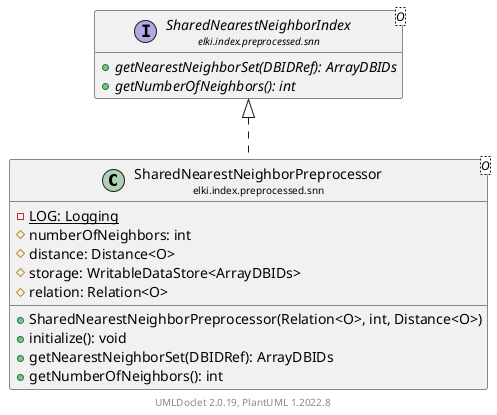 @startuml
    remove .*\.(Instance|Par|Parameterizer|Factory)$
    set namespaceSeparator none
    hide empty fields
    hide empty methods

    class "<size:14>SharedNearestNeighborPreprocessor\n<size:10>elki.index.preprocessed.snn" as elki.index.preprocessed.snn.SharedNearestNeighborPreprocessor<O> [[SharedNearestNeighborPreprocessor.html]] {
        {static} -LOG: Logging
        #numberOfNeighbors: int
        #distance: Distance<O>
        #storage: WritableDataStore<ArrayDBIDs>
        #relation: Relation<O>
        +SharedNearestNeighborPreprocessor(Relation<O>, int, Distance<O>)
        +initialize(): void
        +getNearestNeighborSet(DBIDRef): ArrayDBIDs
        +getNumberOfNeighbors(): int
    }

    interface "<size:14>SharedNearestNeighborIndex\n<size:10>elki.index.preprocessed.snn" as elki.index.preprocessed.snn.SharedNearestNeighborIndex<O> [[SharedNearestNeighborIndex.html]] {
        {abstract} +getNearestNeighborSet(DBIDRef): ArrayDBIDs
        {abstract} +getNumberOfNeighbors(): int
    }
    class "<size:14>SharedNearestNeighborPreprocessor.Factory\n<size:10>elki.index.preprocessed.snn" as elki.index.preprocessed.snn.SharedNearestNeighborPreprocessor.Factory<O> [[SharedNearestNeighborPreprocessor.Factory.html]]

    elki.index.preprocessed.snn.SharedNearestNeighborIndex <|.. elki.index.preprocessed.snn.SharedNearestNeighborPreprocessor
    elki.index.preprocessed.snn.SharedNearestNeighborPreprocessor +-- elki.index.preprocessed.snn.SharedNearestNeighborPreprocessor.Factory

    center footer UMLDoclet 2.0.19, PlantUML 1.2022.8
@enduml
